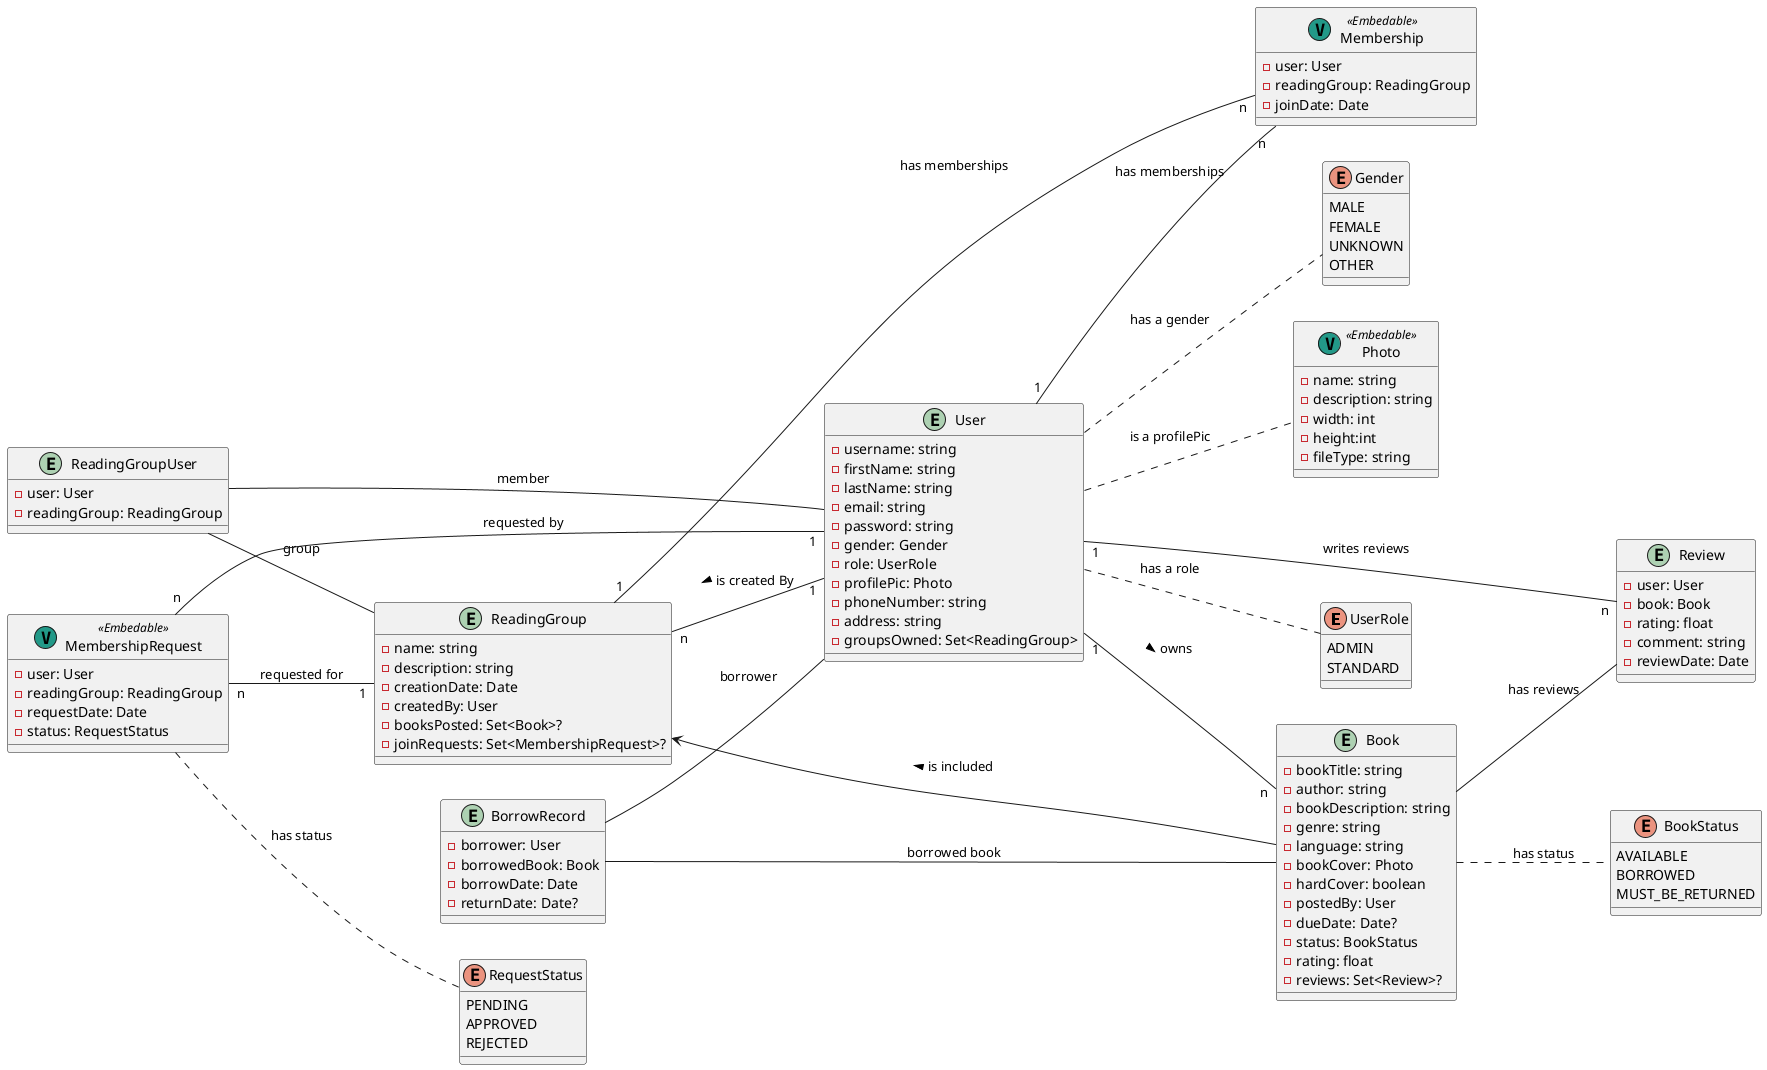 @startuml
'TODO please format ref: https://htlspengergasse.sharepoint.com/sites/SJ2324_4EHIF/_layouts/15/stream.aspx?id=%2Fsites%2FSJ2324%5F4EHIF%2FFreigegebene%20Dokumente%2FPOS1%5FJava%2FRecordings%2FMeeting%20in%20%5FPOS1%5FJava%5F%2D20230927%5F080959%2DMeeting%20Recording%2Emp4
left to right direction

enum UserRole {
  ADMIN
  STANDARD
}

entity BorrowRecord {
  -borrower: User
  -borrowedBook: Book
  -borrowDate: Date
  -returnDate: Date?
}

entity Review {
  -user: User
  -book: Book
  -rating: float
  -comment: string
  -reviewDate: Date
}

enum RequestStatus {
  PENDING
  APPROVED
  REJECTED
}

entity Book {
  -bookTitle: string
  -author: string
  -bookDescription: string
  -genre: string
  -language: string
  -bookCover: Photo
  -hardCover: boolean
  -postedBy: User
  -dueDate: Date?
  -status: BookStatus
  -rating: float
  -reviews: Set<Review>?
}

entity User {
  -username: string
  -firstName: string
  -lastName: string
  -email: string
  -password: string
  -gender: Gender
  -role: UserRole
  -profilePic: Photo
  -phoneNumber: string
  -address: string
'  -memberOf: Set<ReadingGroup>?
  -groupsOwned: Set<ReadingGroup>
}

entity ReadingGroup {
  -name: string
  -description: string
'  -groupMembers: Set<User>
'  -numOfMembers: int
  -creationDate: Date
  -createdBy: User
  -booksPosted: Set<Book>?
'  -booksAvailable: Set<Book>? will be methods
'  -booksBorrowed: Set<Book>?
  -joinRequests: Set<MembershipRequest>?
}

entity ReadingGroupUser{
    -user: User
    -readingGroup: ReadingGroup
}

class MembershipRequest << (V,#229988) Embedable>> {
  -user: User
  -readingGroup: ReadingGroup
  -requestDate: Date
  -status: RequestStatus
}

enum BookStatus {
  AVAILABLE
  BORROWED
  MUST_BE_RETURNED
}

enum Gender {
  MALE
  FEMALE
  UNKNOWN
  OTHER
}

class Membership << (V,#229988) Embedable>>{
  -user: User
  -readingGroup: ReadingGroup
  -joinDate: Date
}

class Photo << (V,#229988) Embedable>> {
  -name: string
  -description: string
  -width: int
  -height:int
  -fileType: string
}

User .. UserRole : has a role
User .. Photo : is a profilePic
User .. Gender : has a gender
User "1" -- "n" Book : > owns
ReadingGroup <-- Book : < is included
ReadingGroup "n" -- "1" User : < is created By
BorrowRecord -- User : borrower
BorrowRecord -- Book : borrowed book
ReadingGroupUser -- User : member
ReadingGroupUser -- ReadingGroup : group
Book -- Review : has reviews
User "1" -- "n" Review : writes reviews
User "1" -- "n" Membership : has memberships
ReadingGroup "1" -- "n" Membership : has memberships
MembershipRequest "n" -- "1" User : requested by
MembershipRequest "n" -- "1" ReadingGroup : requested for
Book .. BookStatus : has status
MembershipRequest .. RequestStatus : has status

@enduml
